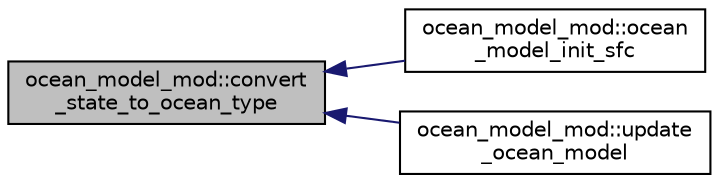 digraph "ocean_model_mod::convert_state_to_ocean_type"
{
 // INTERACTIVE_SVG=YES
  edge [fontname="Helvetica",fontsize="10",labelfontname="Helvetica",labelfontsize="10"];
  node [fontname="Helvetica",fontsize="10",shape=record];
  rankdir="LR";
  Node4 [label="ocean_model_mod::convert\l_state_to_ocean_type",height=0.2,width=0.4,color="black", fillcolor="grey75", style="filled", fontcolor="black"];
  Node4 -> Node5 [dir="back",color="midnightblue",fontsize="10",style="solid",fontname="Helvetica"];
  Node5 [label="ocean_model_mod::ocean\l_model_init_sfc",height=0.2,width=0.4,color="black", fillcolor="white", style="filled",URL="$namespaceocean__model__mod.html#a2fca652469ca65c63305060534a14c0e"];
  Node4 -> Node6 [dir="back",color="midnightblue",fontsize="10",style="solid",fontname="Helvetica"];
  Node6 [label="ocean_model_mod::update\l_ocean_model",height=0.2,width=0.4,color="black", fillcolor="white", style="filled",URL="$namespaceocean__model__mod.html#ac9dc1795fc4799d6682f462857b42d62"];
}
